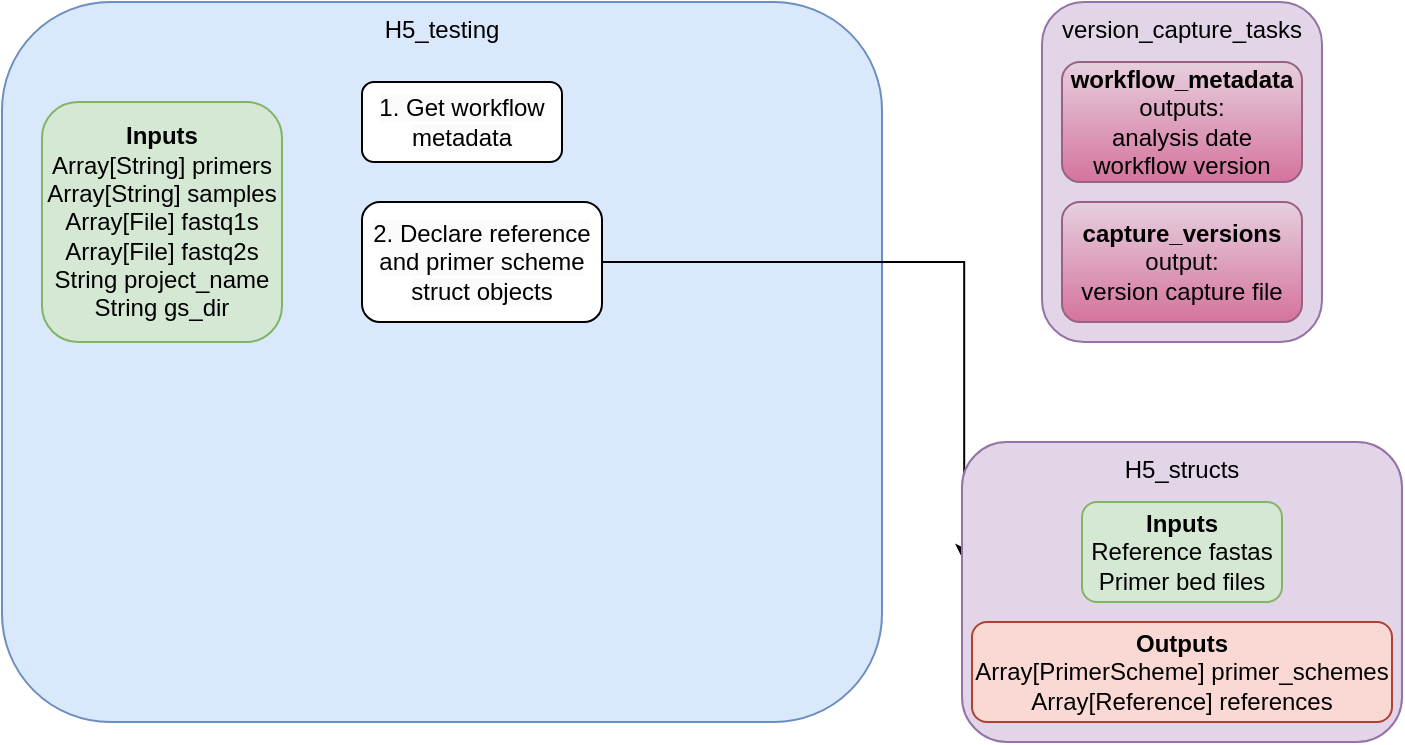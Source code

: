 <mxfile version="24.7.12">
  <diagram name="Page-1" id="GMDDIx7yCkg-b94p4l4E">
    <mxGraphModel dx="1434" dy="738" grid="1" gridSize="10" guides="1" tooltips="1" connect="1" arrows="1" fold="1" page="1" pageScale="1" pageWidth="850" pageHeight="1100" math="0" shadow="0">
      <root>
        <mxCell id="0" />
        <mxCell id="1" parent="0" />
        <mxCell id="-yUBXSq1VkXAMvy7D73L-1" value="&lt;div style=&quot;&quot;&gt;&lt;span style=&quot;background-color: initial;&quot;&gt;H5_testing&lt;/span&gt;&lt;/div&gt;" style="rounded=1;whiteSpace=wrap;html=1;align=center;horizontal=1;verticalAlign=top;fillColor=#dae8fc;strokeColor=#6c8ebf;" vertex="1" parent="1">
          <mxGeometry x="40" y="30" width="440" height="360" as="geometry" />
        </mxCell>
        <mxCell id="-yUBXSq1VkXAMvy7D73L-3" value="&lt;div style=&quot;&quot;&gt;&lt;b style=&quot;background-color: initial;&quot;&gt;Inputs&lt;/b&gt;&lt;/div&gt;&lt;div&gt;&lt;div&gt;Array[String] primers&lt;/div&gt;&lt;div&gt;Array[String] samples&lt;/div&gt;&lt;div&gt;Array[File] fastq1s&lt;/div&gt;&lt;div&gt;Array[File] fastq2s&lt;/div&gt;&lt;div&gt;String project_name&lt;/div&gt;&lt;div&gt;String gs_dir&lt;/div&gt;&lt;/div&gt;" style="rounded=1;whiteSpace=wrap;html=1;verticalAlign=middle;align=center;fillColor=#d5e8d4;strokeColor=#82b366;" vertex="1" parent="1">
          <mxGeometry x="60" y="80" width="120" height="120" as="geometry" />
        </mxCell>
        <mxCell id="-yUBXSq1VkXAMvy7D73L-9" style="edgeStyle=orthogonalEdgeStyle;rounded=0;orthogonalLoop=1;jettySize=auto;html=1;entryX=0.005;entryY=0.4;entryDx=0;entryDy=0;entryPerimeter=0;exitX=1;exitY=0.5;exitDx=0;exitDy=0;" edge="1" parent="1" source="-yUBXSq1VkXAMvy7D73L-14" target="-yUBXSq1VkXAMvy7D73L-4">
          <mxGeometry relative="1" as="geometry">
            <mxPoint x="360" y="250" as="sourcePoint" />
          </mxGeometry>
        </mxCell>
        <mxCell id="-yUBXSq1VkXAMvy7D73L-13" value="&lt;span style=&quot;color: rgb(0, 0, 0); font-family: Helvetica; font-size: 12px; font-style: normal; font-variant-ligatures: normal; font-variant-caps: normal; font-weight: 400; letter-spacing: normal; orphans: 2; text-align: center; text-indent: 0px; text-transform: none; widows: 2; word-spacing: 0px; -webkit-text-stroke-width: 0px; white-space: normal; background-color: rgb(251, 251, 251); text-decoration-thickness: initial; text-decoration-style: initial; text-decoration-color: initial; display: inline !important; float: none;&quot;&gt;1. Get workflow metadata&lt;/span&gt;" style="rounded=1;whiteSpace=wrap;html=1;" vertex="1" parent="1">
          <mxGeometry x="220" y="70" width="100" height="40" as="geometry" />
        </mxCell>
        <mxCell id="-yUBXSq1VkXAMvy7D73L-14" value="&lt;br&gt;&lt;span style=&quot;color: rgb(0, 0, 0); font-family: Helvetica; font-size: 12px; font-style: normal; font-variant-ligatures: normal; font-variant-caps: normal; font-weight: 400; letter-spacing: normal; orphans: 2; text-align: center; text-indent: 0px; text-transform: none; widows: 2; word-spacing: 0px; -webkit-text-stroke-width: 0px; white-space: normal; background-color: rgb(251, 251, 251); text-decoration-thickness: initial; text-decoration-style: initial; text-decoration-color: initial; display: inline !important; float: none;&quot;&gt;2. Declare reference and primer scheme struct objects&lt;/span&gt;&lt;div&gt;&lt;br/&gt;&lt;/div&gt;" style="rounded=1;whiteSpace=wrap;html=1;" vertex="1" parent="1">
          <mxGeometry x="220" y="130" width="120" height="60" as="geometry" />
        </mxCell>
        <mxCell id="-yUBXSq1VkXAMvy7D73L-15" value="" style="group" vertex="1" connectable="0" parent="1">
          <mxGeometry x="520" y="250" width="220" height="150" as="geometry" />
        </mxCell>
        <mxCell id="-yUBXSq1VkXAMvy7D73L-4" value="H5_structs" style="rounded=1;whiteSpace=wrap;html=1;verticalAlign=top;fillColor=#e1d5e7;strokeColor=#9673a6;" vertex="1" parent="-yUBXSq1VkXAMvy7D73L-15">
          <mxGeometry width="220" height="150" as="geometry" />
        </mxCell>
        <mxCell id="-yUBXSq1VkXAMvy7D73L-5" value="&lt;div style=&quot;&quot;&gt;&lt;b style=&quot;background-color: initial;&quot;&gt;Inputs&lt;/b&gt;&lt;/div&gt;&lt;div&gt;&lt;div&gt;Reference fastas&lt;/div&gt;&lt;/div&gt;&lt;div&gt;Primer bed files&lt;/div&gt;" style="rounded=1;whiteSpace=wrap;html=1;verticalAlign=middle;align=center;fillColor=#d5e8d4;strokeColor=#82b366;" vertex="1" parent="-yUBXSq1VkXAMvy7D73L-15">
          <mxGeometry x="60" y="30" width="100" height="50" as="geometry" />
        </mxCell>
        <mxCell id="-yUBXSq1VkXAMvy7D73L-6" value="&lt;div style=&quot;&quot;&gt;&lt;b style=&quot;background-color: initial;&quot;&gt;Outputs&lt;/b&gt;&lt;/div&gt;&lt;div&gt;Array[PrimerScheme] primer_schemes&lt;br&gt;&lt;/div&gt;&lt;div&gt;Array[Reference] references&lt;br&gt;&lt;/div&gt;" style="rounded=1;whiteSpace=wrap;html=1;verticalAlign=middle;align=center;fillColor=#fad9d5;strokeColor=#ae4132;" vertex="1" parent="-yUBXSq1VkXAMvy7D73L-15">
          <mxGeometry x="5" y="90" width="210" height="50" as="geometry" />
        </mxCell>
        <mxCell id="-yUBXSq1VkXAMvy7D73L-7" style="edgeStyle=orthogonalEdgeStyle;rounded=0;orthogonalLoop=1;jettySize=auto;html=1;exitX=0.5;exitY=1;exitDx=0;exitDy=0;" edge="1" parent="-yUBXSq1VkXAMvy7D73L-15" source="-yUBXSq1VkXAMvy7D73L-5" target="-yUBXSq1VkXAMvy7D73L-5">
          <mxGeometry relative="1" as="geometry" />
        </mxCell>
        <mxCell id="-yUBXSq1VkXAMvy7D73L-19" value="" style="group" vertex="1" connectable="0" parent="1">
          <mxGeometry x="560" y="30" width="140" height="170" as="geometry" />
        </mxCell>
        <mxCell id="-yUBXSq1VkXAMvy7D73L-16" value="version_capture_tasks" style="rounded=1;whiteSpace=wrap;html=1;verticalAlign=top;fillColor=#e1d5e7;strokeColor=#9673a6;" vertex="1" parent="-yUBXSq1VkXAMvy7D73L-19">
          <mxGeometry width="140" height="170" as="geometry" />
        </mxCell>
        <mxCell id="-yUBXSq1VkXAMvy7D73L-17" value="&lt;b&gt;workflow_metadata&lt;/b&gt;&lt;div&gt;outputs:&lt;/div&gt;&lt;div&gt;analysis date&lt;/div&gt;&lt;div&gt;workflow version&lt;/div&gt;" style="rounded=1;whiteSpace=wrap;html=1;fillColor=#e6d0de;gradientColor=#d5739d;strokeColor=#996185;" vertex="1" parent="-yUBXSq1VkXAMvy7D73L-19">
          <mxGeometry x="10" y="30" width="120" height="60" as="geometry" />
        </mxCell>
        <mxCell id="-yUBXSq1VkXAMvy7D73L-18" value="&lt;b&gt;capture_versions&lt;/b&gt;&lt;div&gt;output:&lt;/div&gt;&lt;div&gt;version capture file&lt;/div&gt;" style="rounded=1;whiteSpace=wrap;html=1;fillColor=#e6d0de;gradientColor=#d5739d;strokeColor=#996185;" vertex="1" parent="-yUBXSq1VkXAMvy7D73L-19">
          <mxGeometry x="10" y="100" width="120" height="60" as="geometry" />
        </mxCell>
      </root>
    </mxGraphModel>
  </diagram>
</mxfile>
